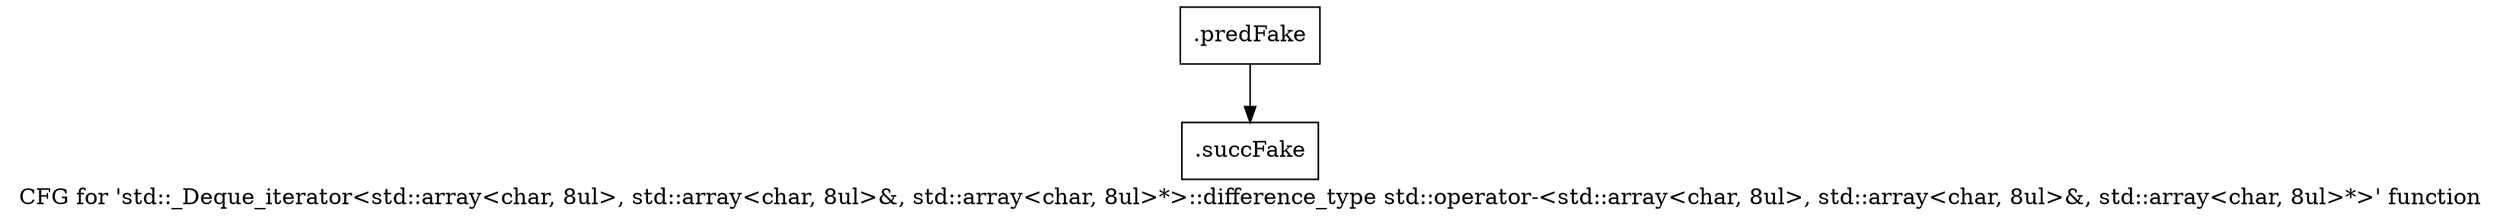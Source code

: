 digraph "CFG for 'std::_Deque_iterator\<std::array\<char, 8ul\>, std::array\<char, 8ul\>&, std::array\<char, 8ul\>*\>::difference_type std::operator-\<std::array\<char, 8ul\>, std::array\<char, 8ul\>&, std::array\<char, 8ul\>*\>' function" {
	label="CFG for 'std::_Deque_iterator\<std::array\<char, 8ul\>, std::array\<char, 8ul\>&, std::array\<char, 8ul\>*\>::difference_type std::operator-\<std::array\<char, 8ul\>, std::array\<char, 8ul\>&, std::array\<char, 8ul\>*\>' function";

	Node0x5a59a60 [shape=record,filename="",linenumber="",label="{.predFake}"];
	Node0x5a59a60 -> Node0x60eef00[ callList="" memoryops="" filename="/mnt/xilinx/Vitis_HLS/2021.2/tps/lnx64/gcc-6.2.0/lib/gcc/x86_64-pc-linux-gnu/6.2.0/../../../../include/c++/6.2.0/bits/stl_deque.h" execusionnum="3"];
	Node0x60eef00 [shape=record,filename="/mnt/xilinx/Vitis_HLS/2021.2/tps/lnx64/gcc-6.2.0/lib/gcc/x86_64-pc-linux-gnu/6.2.0/../../../../include/c++/6.2.0/bits/stl_deque.h",linenumber="352",label="{.succFake}"];
}
